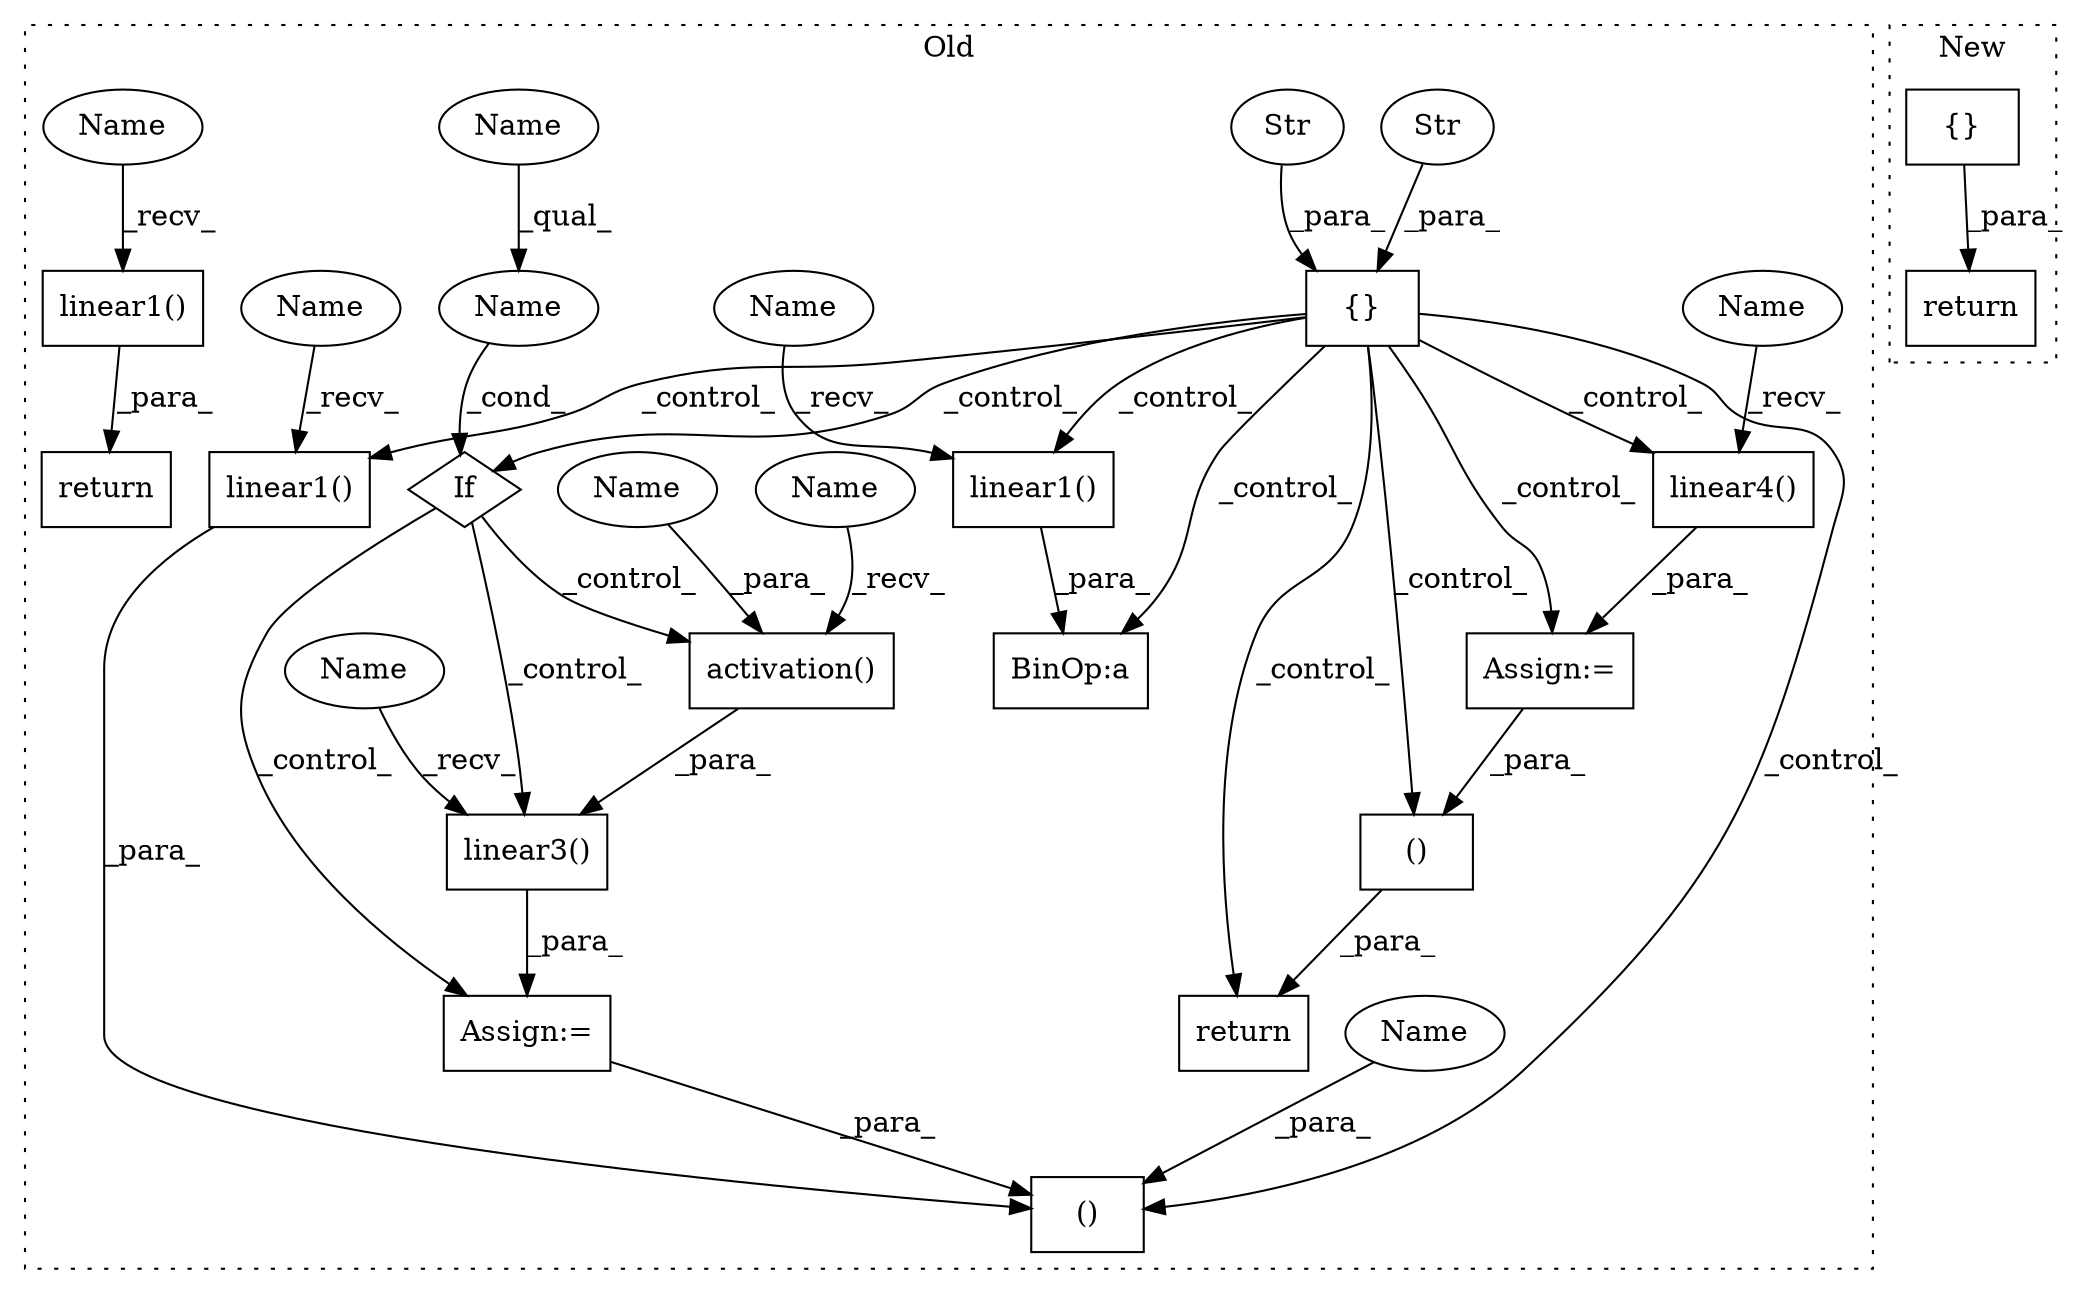 digraph G {
subgraph cluster0 {
1 [label="linear1()" a="75" s="18783,18797" l="13,1" shape="box"];
3 [label="()" a="54" s="19205" l="26" shape="box"];
4 [label="{}" a="59" s="18690,18734" l="1,0" shape="box"];
5 [label="()" a="54" s="19667" l="15" shape="box"];
6 [label="If" a="96" s="18910" l="3" shape="diamond"];
7 [label="linear1()" a="75" s="19336,19350" l="13,1" shape="box"];
8 [label="BinOp:a" a="82" s="19453" l="3" shape="box"];
9 [label="Str" a="66" s="18704" l="15" shape="ellipse"];
10 [label="Str" a="66" s="18721" l="13" shape="ellipse"];
11 [label="linear3()" a="75" s="18967,19006" l="13,1" shape="box"];
12 [label="Name" a="87" s="18913" l="20" shape="ellipse"];
13 [label="activation()" a="75" s="18980,19005" l="16,1" shape="box"];
14 [label="linear4()" a="75" s="19618,19632" l="13,1" shape="box"];
15 [label="Assign:=" a="68" s="18964" l="3" shape="box"];
16 [label="Assign:=" a="68" s="19615" l="3" shape="box"];
17 [label="return" a="93" s="19650" l="7" shape="box"];
19 [label="linear1()" a="75" s="18589,18603" l="13,1" shape="box"];
20 [label="return" a="93" s="18622" l="7" shape="box"];
21 [label="Name" a="87" s="19207" l="9" shape="ellipse"];
22 [label="Name" a="87" s="18996" l="9" shape="ellipse"];
23 [label="Name" a="87" s="19618" l="4" shape="ellipse"];
24 [label="Name" a="87" s="19336" l="4" shape="ellipse"];
25 [label="Name" a="87" s="18967" l="4" shape="ellipse"];
26 [label="Name" a="87" s="18783" l="4" shape="ellipse"];
27 [label="Name" a="87" s="18589" l="4" shape="ellipse"];
28 [label="Name" a="87" s="18913" l="4" shape="ellipse"];
29 [label="Name" a="87" s="18980" l="4" shape="ellipse"];
label = "Old";
style="dotted";
}
subgraph cluster1 {
2 [label="{}" a="95" s="16775,16874" l="1,1" shape="box"];
18 [label="return" a="93" s="16768" l="7" shape="box"];
label = "New";
style="dotted";
}
1 -> 3 [label="_para_"];
2 -> 18 [label="_para_"];
4 -> 1 [label="_control_"];
4 -> 3 [label="_control_"];
4 -> 16 [label="_control_"];
4 -> 7 [label="_control_"];
4 -> 14 [label="_control_"];
4 -> 17 [label="_control_"];
4 -> 6 [label="_control_"];
4 -> 5 [label="_control_"];
4 -> 8 [label="_control_"];
5 -> 17 [label="_para_"];
6 -> 13 [label="_control_"];
6 -> 15 [label="_control_"];
6 -> 11 [label="_control_"];
7 -> 8 [label="_para_"];
9 -> 4 [label="_para_"];
10 -> 4 [label="_para_"];
11 -> 15 [label="_para_"];
12 -> 6 [label="_cond_"];
13 -> 11 [label="_para_"];
14 -> 16 [label="_para_"];
15 -> 3 [label="_para_"];
16 -> 5 [label="_para_"];
19 -> 20 [label="_para_"];
21 -> 3 [label="_para_"];
22 -> 13 [label="_para_"];
23 -> 14 [label="_recv_"];
24 -> 7 [label="_recv_"];
25 -> 11 [label="_recv_"];
26 -> 1 [label="_recv_"];
27 -> 19 [label="_recv_"];
28 -> 12 [label="_qual_"];
29 -> 13 [label="_recv_"];
}